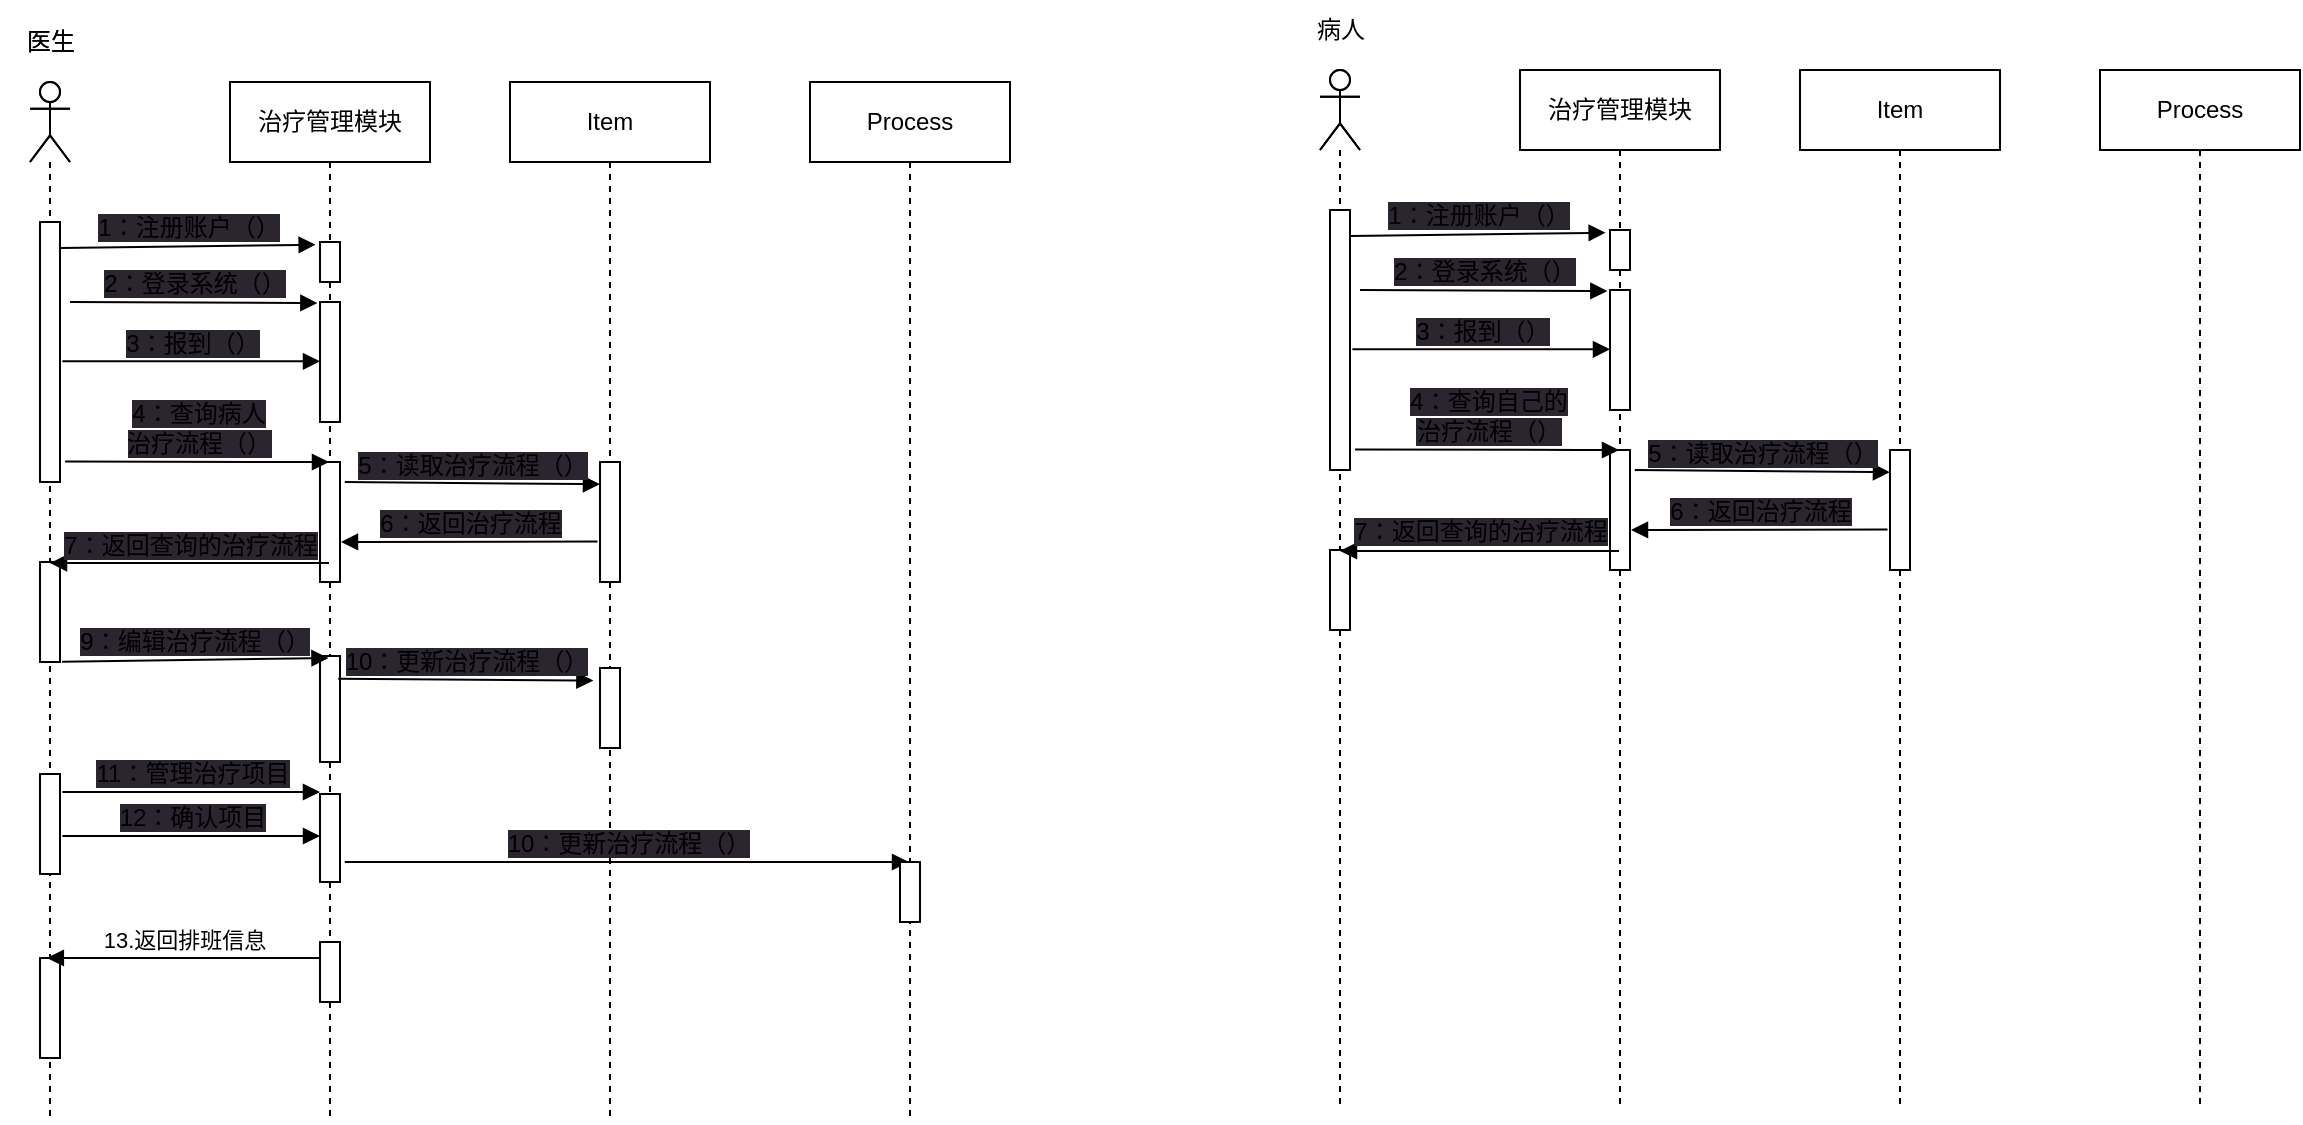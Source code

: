 <mxfile>
    <diagram id="A1ZIUuUgZVFqhdgiBmW8" name="第 1 页">
        <mxGraphModel dx="1130" dy="787" grid="1" gridSize="10" guides="1" tooltips="1" connect="1" arrows="1" fold="1" page="1" pageScale="1" pageWidth="827" pageHeight="1169" math="0" shadow="0">
            <root>
                <mxCell id="0"/>
                <mxCell id="1" parent="0"/>
                <mxCell id="4" value="" style="shape=umlLifeline;participant=umlActor;perimeter=lifelinePerimeter;whiteSpace=wrap;html=1;container=1;collapsible=0;recursiveResize=0;verticalAlign=top;spacingTop=36;outlineConnect=0;" parent="1" vertex="1">
                    <mxGeometry x="100" y="70" width="20" height="300" as="geometry"/>
                </mxCell>
                <mxCell id="5" value="" style="html=1;points=[];perimeter=orthogonalPerimeter;" parent="4" vertex="1">
                    <mxGeometry x="5" y="70" width="10" height="110" as="geometry"/>
                </mxCell>
                <mxCell id="6" value="治疗管理模块" style="shape=umlLifeline;perimeter=lifelinePerimeter;whiteSpace=wrap;html=1;container=1;collapsible=0;recursiveResize=0;outlineConnect=0;" parent="1" vertex="1">
                    <mxGeometry x="200" y="70" width="100" height="520" as="geometry"/>
                </mxCell>
                <mxCell id="12" value="" style="html=1;points=[];perimeter=orthogonalPerimeter;" parent="6" vertex="1">
                    <mxGeometry x="45" y="80" width="10" height="20" as="geometry"/>
                </mxCell>
                <mxCell id="16" value="" style="html=1;points=[];perimeter=orthogonalPerimeter;" parent="6" vertex="1">
                    <mxGeometry x="45" y="110" width="10" height="60" as="geometry"/>
                </mxCell>
                <mxCell id="34" value="" style="html=1;points=[];perimeter=orthogonalPerimeter;" parent="6" vertex="1">
                    <mxGeometry x="45" y="287" width="10" height="53" as="geometry"/>
                </mxCell>
                <mxCell id="50" value="" style="html=1;points=[];perimeter=orthogonalPerimeter;" vertex="1" parent="6">
                    <mxGeometry x="45" y="190" width="10" height="60" as="geometry"/>
                </mxCell>
                <mxCell id="54" value="" style="html=1;points=[];perimeter=orthogonalPerimeter;" vertex="1" parent="6">
                    <mxGeometry x="45" y="356" width="10" height="44" as="geometry"/>
                </mxCell>
                <mxCell id="58" value="&lt;span style=&quot;font-size: 12px; background-color: rgb(42, 37, 47);&quot;&gt;11：管理治疗项目&lt;/span&gt;" style="html=1;verticalAlign=bottom;endArrow=block;exitX=1.118;exitY=0.633;exitDx=0;exitDy=0;exitPerimeter=0;" edge="1" parent="6">
                    <mxGeometry x="0.006" width="80" relative="1" as="geometry">
                        <mxPoint x="-83.82" y="355" as="sourcePoint"/>
                        <mxPoint x="45" y="355" as="targetPoint"/>
                        <mxPoint as="offset"/>
                    </mxGeometry>
                </mxCell>
                <mxCell id="59" value="&lt;span style=&quot;font-size: 12px; background-color: rgb(42, 37, 47);&quot;&gt;12：确认项目&lt;/span&gt;" style="html=1;verticalAlign=bottom;endArrow=block;exitX=1.118;exitY=0.633;exitDx=0;exitDy=0;exitPerimeter=0;" edge="1" parent="6">
                    <mxGeometry x="0.006" width="80" relative="1" as="geometry">
                        <mxPoint x="-83.82" y="377" as="sourcePoint"/>
                        <mxPoint x="45" y="377" as="targetPoint"/>
                        <mxPoint as="offset"/>
                    </mxGeometry>
                </mxCell>
                <mxCell id="68" value="" style="html=1;points=[];perimeter=orthogonalPerimeter;" vertex="1" parent="6">
                    <mxGeometry x="45" y="430" width="10" height="30" as="geometry"/>
                </mxCell>
                <mxCell id="7" value="Item" style="shape=umlLifeline;perimeter=lifelinePerimeter;whiteSpace=wrap;html=1;container=1;collapsible=0;recursiveResize=0;outlineConnect=0;" parent="1" vertex="1">
                    <mxGeometry x="340" y="70" width="100" height="520" as="geometry"/>
                </mxCell>
                <mxCell id="60" value="" style="html=1;points=[];perimeter=orthogonalPerimeter;" vertex="1" parent="7">
                    <mxGeometry x="45" y="293" width="10" height="40" as="geometry"/>
                </mxCell>
                <mxCell id="63" value="&lt;span style=&quot;font-size: 12px; background-color: rgb(42, 37, 47);&quot;&gt;5：读取治疗流程（）&lt;/span&gt;" style="html=1;verticalAlign=bottom;endArrow=block;entryX=-0.331;entryY=0.157;entryDx=0;entryDy=0;entryPerimeter=0;exitX=0.91;exitY=0.313;exitDx=0;exitDy=0;exitPerimeter=0;" edge="1" parent="7">
                    <mxGeometry x="0.005" width="80" relative="1" as="geometry">
                        <mxPoint x="-82.59" y="199.999" as="sourcePoint"/>
                        <mxPoint x="45.0" y="201.09" as="targetPoint"/>
                        <mxPoint as="offset"/>
                    </mxGeometry>
                </mxCell>
                <mxCell id="64" value="" style="html=1;points=[];perimeter=orthogonalPerimeter;" vertex="1" parent="7">
                    <mxGeometry x="45" y="190" width="10" height="60" as="geometry"/>
                </mxCell>
                <mxCell id="65" value="&lt;span style=&quot;font-size: 12px; background-color: rgb(42, 37, 47);&quot;&gt;6：返回治疗流程&lt;/span&gt;" style="html=1;verticalAlign=bottom;endArrow=block;entryX=0.5;entryY=0.011;entryDx=0;entryDy=0;entryPerimeter=0;exitX=-0.124;exitY=0.663;exitDx=0;exitDy=0;exitPerimeter=0;" edge="1" parent="7" source="64">
                    <mxGeometry width="80" relative="1" as="geometry">
                        <mxPoint x="30" y="230" as="sourcePoint"/>
                        <mxPoint x="-84.5" y="230.0" as="targetPoint"/>
                    </mxGeometry>
                </mxCell>
                <mxCell id="67" value="&lt;span style=&quot;font-size: 12px; background-color: rgb(42, 37, 47);&quot;&gt;10：更新治疗流程（）&lt;/span&gt;" style="html=1;verticalAlign=bottom;endArrow=block;exitX=0.91;exitY=0.313;exitDx=0;exitDy=0;exitPerimeter=0;" edge="1" parent="7" target="8">
                    <mxGeometry x="0.005" width="80" relative="1" as="geometry">
                        <mxPoint x="-82.59" y="389.999" as="sourcePoint"/>
                        <mxPoint x="45.0" y="390.95" as="targetPoint"/>
                        <mxPoint as="offset"/>
                    </mxGeometry>
                </mxCell>
                <mxCell id="8" value="Process" style="shape=umlLifeline;perimeter=lifelinePerimeter;whiteSpace=wrap;html=1;container=1;collapsible=0;recursiveResize=0;outlineConnect=0;" parent="1" vertex="1">
                    <mxGeometry x="490" y="70" width="100" height="520" as="geometry"/>
                </mxCell>
                <mxCell id="13" value="&lt;span style=&quot;font-size: 12px; background-color: rgb(42, 37, 47);&quot;&gt;1：注册账户（）&lt;/span&gt;" style="html=1;verticalAlign=bottom;endArrow=block;entryX=-0.216;entryY=0.067;entryDx=0;entryDy=0;entryPerimeter=0;exitX=1.034;exitY=0.118;exitDx=0;exitDy=0;exitPerimeter=0;" parent="1" source="5" target="12" edge="1">
                    <mxGeometry width="80" relative="1" as="geometry">
                        <mxPoint x="120" y="150" as="sourcePoint"/>
                        <mxPoint x="240" y="150" as="targetPoint"/>
                    </mxGeometry>
                </mxCell>
                <mxCell id="15" value="&lt;span style=&quot;font-size: 12px; background-color: rgb(42, 37, 47);&quot;&gt;2：登录系统（）&lt;/span&gt;" style="html=1;verticalAlign=bottom;endArrow=block;entryX=-0.132;entryY=0.026;entryDx=0;entryDy=0;entryPerimeter=0;" parent="1" edge="1">
                    <mxGeometry x="0.003" width="80" relative="1" as="geometry">
                        <mxPoint x="120" y="180" as="sourcePoint"/>
                        <mxPoint x="243.68" y="180.52" as="targetPoint"/>
                        <mxPoint as="offset"/>
                    </mxGeometry>
                </mxCell>
                <mxCell id="17" value="&lt;span style=&quot;font-size: 12px; background-color: rgb(42, 37, 47);&quot;&gt;3：报到（）&lt;/span&gt;" style="html=1;verticalAlign=bottom;endArrow=block;exitX=1.118;exitY=0.633;exitDx=0;exitDy=0;exitPerimeter=0;" parent="1" source="5" target="16" edge="1">
                    <mxGeometry x="0.003" width="80" relative="1" as="geometry">
                        <mxPoint x="130" y="210" as="sourcePoint"/>
                        <mxPoint x="210" y="210" as="targetPoint"/>
                        <mxPoint as="offset"/>
                    </mxGeometry>
                </mxCell>
                <mxCell id="18" value="医生" style="text;html=1;align=center;verticalAlign=middle;resizable=0;points=[];autosize=1;strokeColor=none;fillColor=none;" parent="1" vertex="1">
                    <mxGeometry x="85" y="35" width="50" height="30" as="geometry"/>
                </mxCell>
                <mxCell id="41" value="" style="shape=umlLifeline;participant=umlActor;perimeter=lifelinePerimeter;whiteSpace=wrap;html=1;container=1;collapsible=0;recursiveResize=0;verticalAlign=top;spacingTop=36;outlineConnect=0;" vertex="1" parent="1">
                    <mxGeometry x="100" y="70" width="20" height="520" as="geometry"/>
                </mxCell>
                <mxCell id="42" value="" style="html=1;points=[];perimeter=orthogonalPerimeter;" vertex="1" parent="41">
                    <mxGeometry x="5" y="70" width="10" height="130" as="geometry"/>
                </mxCell>
                <mxCell id="48" value="" style="html=1;points=[];perimeter=orthogonalPerimeter;" vertex="1" parent="41">
                    <mxGeometry x="5" y="240" width="10" height="50" as="geometry"/>
                </mxCell>
                <mxCell id="52" value="" style="html=1;points=[];perimeter=orthogonalPerimeter;" vertex="1" parent="41">
                    <mxGeometry x="5" y="438" width="10" height="50" as="geometry"/>
                </mxCell>
                <mxCell id="57" value="" style="html=1;points=[];perimeter=orthogonalPerimeter;" vertex="1" parent="41">
                    <mxGeometry x="5" y="346" width="10" height="50" as="geometry"/>
                </mxCell>
                <mxCell id="43" value="医生" style="text;html=1;align=center;verticalAlign=middle;resizable=0;points=[];autosize=1;strokeColor=none;fillColor=none;" vertex="1" parent="1">
                    <mxGeometry x="85" y="35" width="50" height="30" as="geometry"/>
                </mxCell>
                <mxCell id="47" value="&lt;span style=&quot;font-size: 12px; background-color: rgb(42, 37, 47);&quot;&gt;4：查询病人&lt;br&gt;治疗流程（）&lt;/span&gt;" style="html=1;verticalAlign=bottom;endArrow=block;exitX=1.255;exitY=0.921;exitDx=0;exitDy=0;exitPerimeter=0;" edge="1" parent="1" source="42" target="6">
                    <mxGeometry x="0.001" width="80" relative="1" as="geometry">
                        <mxPoint x="110" y="250" as="sourcePoint"/>
                        <mxPoint x="237.85" y="250.0" as="targetPoint"/>
                        <mxPoint as="offset"/>
                        <Array as="points">
                            <mxPoint x="240" y="260"/>
                        </Array>
                    </mxGeometry>
                </mxCell>
                <mxCell id="49" value="&lt;span style=&quot;font-size: 12px; background-color: rgb(42, 37, 47);&quot;&gt;7：返回查询的治疗流程&lt;/span&gt;" style="html=1;verticalAlign=bottom;endArrow=block;entryX=0.5;entryY=0.011;entryDx=0;entryDy=0;entryPerimeter=0;" edge="1" parent="1" source="6" target="48">
                    <mxGeometry x="-0.001" width="80" relative="1" as="geometry">
                        <mxPoint x="245.0" y="320.0" as="sourcePoint"/>
                        <mxPoint x="118.61" y="320.68" as="targetPoint"/>
                        <mxPoint as="offset"/>
                    </mxGeometry>
                </mxCell>
                <mxCell id="51" value="&lt;span style=&quot;font-size: 12px; background-color: rgb(42, 37, 47);&quot;&gt;9：编辑治疗流程（）&lt;/span&gt;" style="html=1;verticalAlign=bottom;endArrow=block;entryX=-0.177;entryY=0.253;entryDx=0;entryDy=0;entryPerimeter=0;" edge="1" parent="1">
                    <mxGeometry width="80" relative="1" as="geometry">
                        <mxPoint x="116" y="359.82" as="sourcePoint"/>
                        <mxPoint x="249.23" y="358.0" as="targetPoint"/>
                    </mxGeometry>
                </mxCell>
                <mxCell id="55" value="13.返回排班信息" style="html=1;verticalAlign=bottom;endArrow=block;exitX=-0.191;exitY=0.21;exitDx=0;exitDy=0;exitPerimeter=0;" edge="1" parent="1">
                    <mxGeometry width="80" relative="1" as="geometry">
                        <mxPoint x="245.0" y="508.0" as="sourcePoint"/>
                        <mxPoint x="108.42" y="508.0" as="targetPoint"/>
                    </mxGeometry>
                </mxCell>
                <mxCell id="62" value="&lt;span style=&quot;font-size: 12px; background-color: rgb(42, 37, 47);&quot;&gt;10：更新治疗流程（）&lt;/span&gt;" style="html=1;verticalAlign=bottom;endArrow=block;entryX=-0.331;entryY=0.157;entryDx=0;entryDy=0;entryPerimeter=0;exitX=0.91;exitY=0.313;exitDx=0;exitDy=0;exitPerimeter=0;" edge="1" parent="1" target="60">
                    <mxGeometry x="0.005" width="80" relative="1" as="geometry">
                        <mxPoint x="254.1" y="368.329" as="sourcePoint"/>
                        <mxPoint x="383.23" y="365.0" as="targetPoint"/>
                        <mxPoint as="offset"/>
                    </mxGeometry>
                </mxCell>
                <mxCell id="61" value="" style="html=1;points=[];perimeter=orthogonalPerimeter;" vertex="1" parent="1">
                    <mxGeometry x="535" y="460" width="10" height="30" as="geometry"/>
                </mxCell>
                <mxCell id="72" value="" style="shape=umlLifeline;participant=umlActor;perimeter=lifelinePerimeter;whiteSpace=wrap;html=1;container=1;collapsible=0;recursiveResize=0;verticalAlign=top;spacingTop=36;outlineConnect=0;" vertex="1" parent="1">
                    <mxGeometry x="745" y="64" width="20" height="300" as="geometry"/>
                </mxCell>
                <mxCell id="73" value="" style="html=1;points=[];perimeter=orthogonalPerimeter;" vertex="1" parent="72">
                    <mxGeometry x="5" y="70" width="10" height="110" as="geometry"/>
                </mxCell>
                <mxCell id="74" value="治疗管理模块" style="shape=umlLifeline;perimeter=lifelinePerimeter;whiteSpace=wrap;html=1;container=1;collapsible=0;recursiveResize=0;outlineConnect=0;" vertex="1" parent="1">
                    <mxGeometry x="845" y="64" width="100" height="520" as="geometry"/>
                </mxCell>
                <mxCell id="75" value="" style="html=1;points=[];perimeter=orthogonalPerimeter;" vertex="1" parent="74">
                    <mxGeometry x="45" y="80" width="10" height="20" as="geometry"/>
                </mxCell>
                <mxCell id="76" value="" style="html=1;points=[];perimeter=orthogonalPerimeter;" vertex="1" parent="74">
                    <mxGeometry x="45" y="110" width="10" height="60" as="geometry"/>
                </mxCell>
                <mxCell id="78" value="" style="html=1;points=[];perimeter=orthogonalPerimeter;" vertex="1" parent="74">
                    <mxGeometry x="45" y="190" width="10" height="60" as="geometry"/>
                </mxCell>
                <mxCell id="83" value="Item" style="shape=umlLifeline;perimeter=lifelinePerimeter;whiteSpace=wrap;html=1;container=1;collapsible=0;recursiveResize=0;outlineConnect=0;" vertex="1" parent="1">
                    <mxGeometry x="985" y="64" width="100" height="520" as="geometry"/>
                </mxCell>
                <mxCell id="85" value="&lt;span style=&quot;font-size: 12px; background-color: rgb(42, 37, 47);&quot;&gt;5：读取治疗流程（）&lt;/span&gt;" style="html=1;verticalAlign=bottom;endArrow=block;entryX=-0.331;entryY=0.157;entryDx=0;entryDy=0;entryPerimeter=0;exitX=0.91;exitY=0.313;exitDx=0;exitDy=0;exitPerimeter=0;" edge="1" parent="83">
                    <mxGeometry x="0.005" width="80" relative="1" as="geometry">
                        <mxPoint x="-82.59" y="199.999" as="sourcePoint"/>
                        <mxPoint x="45.0" y="201.09" as="targetPoint"/>
                        <mxPoint as="offset"/>
                    </mxGeometry>
                </mxCell>
                <mxCell id="86" value="" style="html=1;points=[];perimeter=orthogonalPerimeter;" vertex="1" parent="83">
                    <mxGeometry x="45" y="190" width="10" height="60" as="geometry"/>
                </mxCell>
                <mxCell id="87" value="&lt;span style=&quot;font-size: 12px; background-color: rgb(42, 37, 47);&quot;&gt;6：返回治疗流程&lt;/span&gt;" style="html=1;verticalAlign=bottom;endArrow=block;entryX=0.5;entryY=0.011;entryDx=0;entryDy=0;entryPerimeter=0;exitX=-0.124;exitY=0.663;exitDx=0;exitDy=0;exitPerimeter=0;" edge="1" parent="83" source="86">
                    <mxGeometry width="80" relative="1" as="geometry">
                        <mxPoint x="30" y="230" as="sourcePoint"/>
                        <mxPoint x="-84.5" y="230.0" as="targetPoint"/>
                    </mxGeometry>
                </mxCell>
                <mxCell id="89" value="Process" style="shape=umlLifeline;perimeter=lifelinePerimeter;whiteSpace=wrap;html=1;container=1;collapsible=0;recursiveResize=0;outlineConnect=0;" vertex="1" parent="1">
                    <mxGeometry x="1135" y="64" width="100" height="520" as="geometry"/>
                </mxCell>
                <mxCell id="90" value="&lt;span style=&quot;font-size: 12px; background-color: rgb(42, 37, 47);&quot;&gt;1：注册账户（）&lt;/span&gt;" style="html=1;verticalAlign=bottom;endArrow=block;entryX=-0.216;entryY=0.067;entryDx=0;entryDy=0;entryPerimeter=0;exitX=1.034;exitY=0.118;exitDx=0;exitDy=0;exitPerimeter=0;" edge="1" parent="1" source="73" target="75">
                    <mxGeometry width="80" relative="1" as="geometry">
                        <mxPoint x="765" y="144" as="sourcePoint"/>
                        <mxPoint x="885" y="144" as="targetPoint"/>
                    </mxGeometry>
                </mxCell>
                <mxCell id="91" value="&lt;span style=&quot;font-size: 12px; background-color: rgb(42, 37, 47);&quot;&gt;2：登录系统（）&lt;/span&gt;" style="html=1;verticalAlign=bottom;endArrow=block;entryX=-0.132;entryY=0.026;entryDx=0;entryDy=0;entryPerimeter=0;" edge="1" parent="1">
                    <mxGeometry x="0.003" width="80" relative="1" as="geometry">
                        <mxPoint x="765.0" y="174" as="sourcePoint"/>
                        <mxPoint x="888.68" y="174.52" as="targetPoint"/>
                        <mxPoint as="offset"/>
                    </mxGeometry>
                </mxCell>
                <mxCell id="92" value="&lt;span style=&quot;font-size: 12px; background-color: rgb(42, 37, 47);&quot;&gt;3：报到（）&lt;/span&gt;" style="html=1;verticalAlign=bottom;endArrow=block;exitX=1.118;exitY=0.633;exitDx=0;exitDy=0;exitPerimeter=0;" edge="1" parent="1" source="73" target="76">
                    <mxGeometry x="0.003" width="80" relative="1" as="geometry">
                        <mxPoint x="775" y="204" as="sourcePoint"/>
                        <mxPoint x="855" y="204" as="targetPoint"/>
                        <mxPoint as="offset"/>
                    </mxGeometry>
                </mxCell>
                <mxCell id="93" value="病人" style="text;html=1;align=center;verticalAlign=middle;resizable=0;points=[];autosize=1;strokeColor=none;fillColor=none;" vertex="1" parent="1">
                    <mxGeometry x="730" y="29" width="50" height="30" as="geometry"/>
                </mxCell>
                <mxCell id="97" value="" style="shape=umlLifeline;participant=umlActor;perimeter=lifelinePerimeter;whiteSpace=wrap;html=1;container=1;collapsible=0;recursiveResize=0;verticalAlign=top;spacingTop=36;outlineConnect=0;" vertex="1" parent="1">
                    <mxGeometry x="745" y="64" width="20" height="520" as="geometry"/>
                </mxCell>
                <mxCell id="98" value="" style="html=1;points=[];perimeter=orthogonalPerimeter;" vertex="1" parent="97">
                    <mxGeometry x="5" y="70" width="10" height="130" as="geometry"/>
                </mxCell>
                <mxCell id="99" value="" style="html=1;points=[];perimeter=orthogonalPerimeter;" vertex="1" parent="97">
                    <mxGeometry x="5" y="240" width="10" height="40" as="geometry"/>
                </mxCell>
                <mxCell id="103" value="&lt;span style=&quot;font-size: 12px; background-color: rgb(42, 37, 47);&quot;&gt;4：查询自己的&lt;br&gt;治疗流程（）&lt;/span&gt;" style="html=1;verticalAlign=bottom;endArrow=block;exitX=1.255;exitY=0.921;exitDx=0;exitDy=0;exitPerimeter=0;" edge="1" parent="1" source="98" target="74">
                    <mxGeometry x="0.001" width="80" relative="1" as="geometry">
                        <mxPoint x="755" y="244" as="sourcePoint"/>
                        <mxPoint x="882.85" y="244.0" as="targetPoint"/>
                        <mxPoint as="offset"/>
                        <Array as="points">
                            <mxPoint x="885" y="254"/>
                        </Array>
                    </mxGeometry>
                </mxCell>
                <mxCell id="104" value="&lt;span style=&quot;font-size: 12px; background-color: rgb(42, 37, 47);&quot;&gt;7：返回查询的治疗流程&lt;/span&gt;" style="html=1;verticalAlign=bottom;endArrow=block;entryX=0.5;entryY=0.011;entryDx=0;entryDy=0;entryPerimeter=0;" edge="1" parent="1" source="74" target="99">
                    <mxGeometry x="-0.001" width="80" relative="1" as="geometry">
                        <mxPoint x="890.0" y="314.0" as="sourcePoint"/>
                        <mxPoint x="763.61" y="314.68" as="targetPoint"/>
                        <mxPoint as="offset"/>
                    </mxGeometry>
                </mxCell>
            </root>
        </mxGraphModel>
    </diagram>
</mxfile>